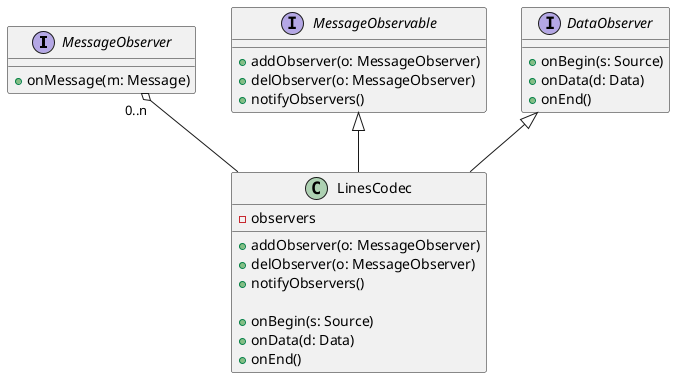 @startuml
interface MessageObserver {
    +onMessage(m: Message)
}

interface MessageObservable {
    +addObserver(o: MessageObserver)
    +delObserver(o: MessageObserver)
    +notifyObservers()
}

interface DataObserver {
    +onBegin(s: Source)
    +onData(d: Data)
    +onEnd()
}

class LinesCodec {
    - observers

    +addObserver(o: MessageObserver)
    +delObserver(o: MessageObserver)
    +notifyObservers()
    
    +onBegin(s: Source)
    +onData(d: Data)
    +onEnd()
}

DataObserver <|-- LinesCodec
MessageObservable <|-- LinesCodec

MessageObserver "0..n" o-- LinesCodec

@enduml